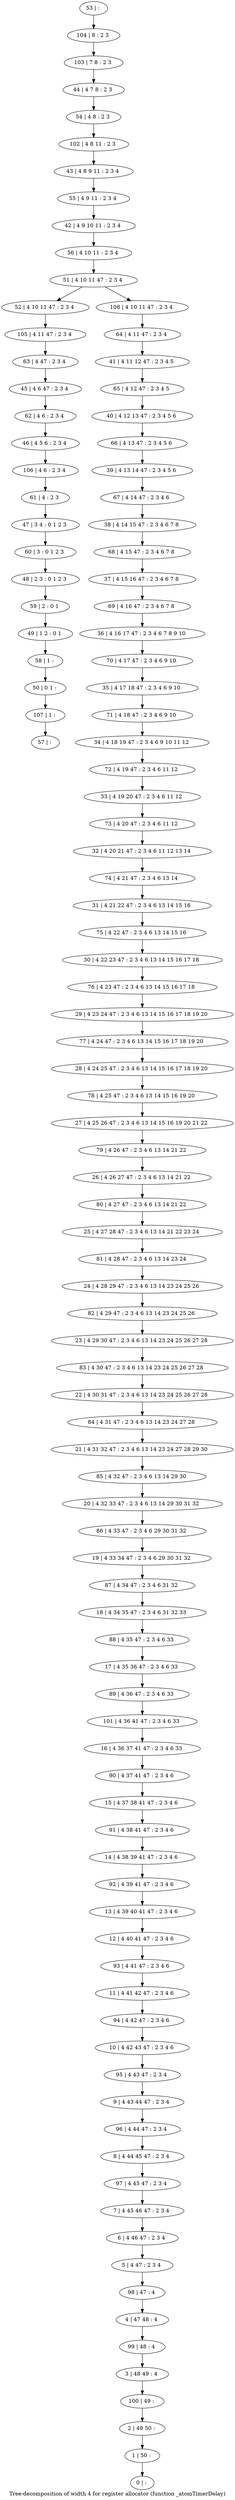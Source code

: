 digraph G {
graph [label="Tree-decomposition of width 4 for register allocator (function _atomTimerDelay)"]
0[label="0 | : "];
1[label="1 | 50 : "];
2[label="2 | 49 50 : "];
3[label="3 | 48 49 : 4 "];
4[label="4 | 47 48 : 4 "];
5[label="5 | 4 47 : 2 3 4 "];
6[label="6 | 4 46 47 : 2 3 4 "];
7[label="7 | 4 45 46 47 : 2 3 4 "];
8[label="8 | 4 44 45 47 : 2 3 4 "];
9[label="9 | 4 43 44 47 : 2 3 4 "];
10[label="10 | 4 42 43 47 : 2 3 4 6 "];
11[label="11 | 4 41 42 47 : 2 3 4 6 "];
12[label="12 | 4 40 41 47 : 2 3 4 6 "];
13[label="13 | 4 39 40 41 47 : 2 3 4 6 "];
14[label="14 | 4 38 39 41 47 : 2 3 4 6 "];
15[label="15 | 4 37 38 41 47 : 2 3 4 6 "];
16[label="16 | 4 36 37 41 47 : 2 3 4 6 33 "];
17[label="17 | 4 35 36 47 : 2 3 4 6 33 "];
18[label="18 | 4 34 35 47 : 2 3 4 6 31 32 33 "];
19[label="19 | 4 33 34 47 : 2 3 4 6 29 30 31 32 "];
20[label="20 | 4 32 33 47 : 2 3 4 6 13 14 29 30 31 32 "];
21[label="21 | 4 31 32 47 : 2 3 4 6 13 14 23 24 27 28 29 30 "];
22[label="22 | 4 30 31 47 : 2 3 4 6 13 14 23 24 25 26 27 28 "];
23[label="23 | 4 29 30 47 : 2 3 4 6 13 14 23 24 25 26 27 28 "];
24[label="24 | 4 28 29 47 : 2 3 4 6 13 14 23 24 25 26 "];
25[label="25 | 4 27 28 47 : 2 3 4 6 13 14 21 22 23 24 "];
26[label="26 | 4 26 27 47 : 2 3 4 6 13 14 21 22 "];
27[label="27 | 4 25 26 47 : 2 3 4 6 13 14 15 16 19 20 21 22 "];
28[label="28 | 4 24 25 47 : 2 3 4 6 13 14 15 16 17 18 19 20 "];
29[label="29 | 4 23 24 47 : 2 3 4 6 13 14 15 16 17 18 19 20 "];
30[label="30 | 4 22 23 47 : 2 3 4 6 13 14 15 16 17 18 "];
31[label="31 | 4 21 22 47 : 2 3 4 6 13 14 15 16 "];
32[label="32 | 4 20 21 47 : 2 3 4 6 11 12 13 14 "];
33[label="33 | 4 19 20 47 : 2 3 4 6 11 12 "];
34[label="34 | 4 18 19 47 : 2 3 4 6 9 10 11 12 "];
35[label="35 | 4 17 18 47 : 2 3 4 6 9 10 "];
36[label="36 | 4 16 17 47 : 2 3 4 6 7 8 9 10 "];
37[label="37 | 4 15 16 47 : 2 3 4 6 7 8 "];
38[label="38 | 4 14 15 47 : 2 3 4 6 7 8 "];
39[label="39 | 4 13 14 47 : 2 3 4 5 6 "];
40[label="40 | 4 12 13 47 : 2 3 4 5 6 "];
41[label="41 | 4 11 12 47 : 2 3 4 5 "];
42[label="42 | 4 9 10 11 : 2 3 4 "];
43[label="43 | 4 8 9 11 : 2 3 4 "];
44[label="44 | 4 7 8 : 2 3 "];
45[label="45 | 4 6 47 : 2 3 4 "];
46[label="46 | 4 5 6 : 2 3 4 "];
47[label="47 | 3 4 : 0 1 2 3 "];
48[label="48 | 2 3 : 0 1 2 3 "];
49[label="49 | 1 2 : 0 1 "];
50[label="50 | 0 1 : "];
51[label="51 | 4 10 11 47 : 2 3 4 "];
52[label="52 | 4 10 11 47 : 2 3 4 "];
53[label="53 | : "];
54[label="54 | 4 8 : 2 3 "];
55[label="55 | 4 9 11 : 2 3 4 "];
56[label="56 | 4 10 11 : 2 3 4 "];
57[label="57 | : "];
58[label="58 | 1 : "];
59[label="59 | 2 : 0 1 "];
60[label="60 | 3 : 0 1 2 3 "];
61[label="61 | 4 : 2 3 "];
62[label="62 | 4 6 : 2 3 4 "];
63[label="63 | 4 47 : 2 3 4 "];
64[label="64 | 4 11 47 : 2 3 4 "];
65[label="65 | 4 12 47 : 2 3 4 5 "];
66[label="66 | 4 13 47 : 2 3 4 5 6 "];
67[label="67 | 4 14 47 : 2 3 4 6 "];
68[label="68 | 4 15 47 : 2 3 4 6 7 8 "];
69[label="69 | 4 16 47 : 2 3 4 6 7 8 "];
70[label="70 | 4 17 47 : 2 3 4 6 9 10 "];
71[label="71 | 4 18 47 : 2 3 4 6 9 10 "];
72[label="72 | 4 19 47 : 2 3 4 6 11 12 "];
73[label="73 | 4 20 47 : 2 3 4 6 11 12 "];
74[label="74 | 4 21 47 : 2 3 4 6 13 14 "];
75[label="75 | 4 22 47 : 2 3 4 6 13 14 15 16 "];
76[label="76 | 4 23 47 : 2 3 4 6 13 14 15 16 17 18 "];
77[label="77 | 4 24 47 : 2 3 4 6 13 14 15 16 17 18 19 20 "];
78[label="78 | 4 25 47 : 2 3 4 6 13 14 15 16 19 20 "];
79[label="79 | 4 26 47 : 2 3 4 6 13 14 21 22 "];
80[label="80 | 4 27 47 : 2 3 4 6 13 14 21 22 "];
81[label="81 | 4 28 47 : 2 3 4 6 13 14 23 24 "];
82[label="82 | 4 29 47 : 2 3 4 6 13 14 23 24 25 26 "];
83[label="83 | 4 30 47 : 2 3 4 6 13 14 23 24 25 26 27 28 "];
84[label="84 | 4 31 47 : 2 3 4 6 13 14 23 24 27 28 "];
85[label="85 | 4 32 47 : 2 3 4 6 13 14 29 30 "];
86[label="86 | 4 33 47 : 2 3 4 6 29 30 31 32 "];
87[label="87 | 4 34 47 : 2 3 4 6 31 32 "];
88[label="88 | 4 35 47 : 2 3 4 6 33 "];
89[label="89 | 4 36 47 : 2 3 4 6 33 "];
90[label="90 | 4 37 41 47 : 2 3 4 6 "];
91[label="91 | 4 38 41 47 : 2 3 4 6 "];
92[label="92 | 4 39 41 47 : 2 3 4 6 "];
93[label="93 | 4 41 47 : 2 3 4 6 "];
94[label="94 | 4 42 47 : 2 3 4 6 "];
95[label="95 | 4 43 47 : 2 3 4 "];
96[label="96 | 4 44 47 : 2 3 4 "];
97[label="97 | 4 45 47 : 2 3 4 "];
98[label="98 | 47 : 4 "];
99[label="99 | 48 : 4 "];
100[label="100 | 49 : "];
101[label="101 | 4 36 41 47 : 2 3 4 6 33 "];
102[label="102 | 4 8 11 : 2 3 "];
103[label="103 | 7 8 : 2 3 "];
104[label="104 | 8 : 2 3 "];
105[label="105 | 4 11 47 : 2 3 4 "];
106[label="106 | 4 6 : 2 3 4 "];
107[label="107 | 1 : "];
108[label="108 | 4 10 11 47 : 2 3 4 "];
58->50 ;
49->58 ;
59->49 ;
48->59 ;
60->48 ;
47->60 ;
61->47 ;
62->46 ;
45->62 ;
63->45 ;
105->63 ;
52->105 ;
106->61 ;
46->106 ;
107->57 ;
50->107 ;
53->104 ;
104->103 ;
103->44 ;
44->54 ;
54->102 ;
102->43 ;
43->55 ;
55->42 ;
42->56 ;
56->51 ;
64->41 ;
41->65 ;
65->40 ;
40->66 ;
66->39 ;
39->67 ;
67->38 ;
38->68 ;
68->37 ;
37->69 ;
69->36 ;
36->70 ;
70->35 ;
35->71 ;
71->34 ;
34->72 ;
72->33 ;
33->73 ;
73->32 ;
32->74 ;
74->31 ;
31->75 ;
75->30 ;
30->76 ;
76->29 ;
29->77 ;
77->28 ;
28->78 ;
78->27 ;
27->79 ;
79->26 ;
26->80 ;
80->25 ;
25->81 ;
81->24 ;
24->82 ;
82->23 ;
23->83 ;
83->22 ;
22->84 ;
84->21 ;
21->85 ;
85->20 ;
20->86 ;
86->19 ;
19->87 ;
87->18 ;
18->88 ;
88->17 ;
17->89 ;
89->101 ;
101->16 ;
16->90 ;
90->15 ;
15->91 ;
91->14 ;
14->92 ;
92->13 ;
13->12 ;
12->93 ;
93->11 ;
11->94 ;
94->10 ;
10->95 ;
95->9 ;
9->96 ;
96->8 ;
8->97 ;
97->7 ;
7->6 ;
6->5 ;
5->98 ;
98->4 ;
4->99 ;
99->3 ;
3->100 ;
100->2 ;
2->1 ;
1->0 ;
108->64 ;
51->52 ;
51->108 ;
}

